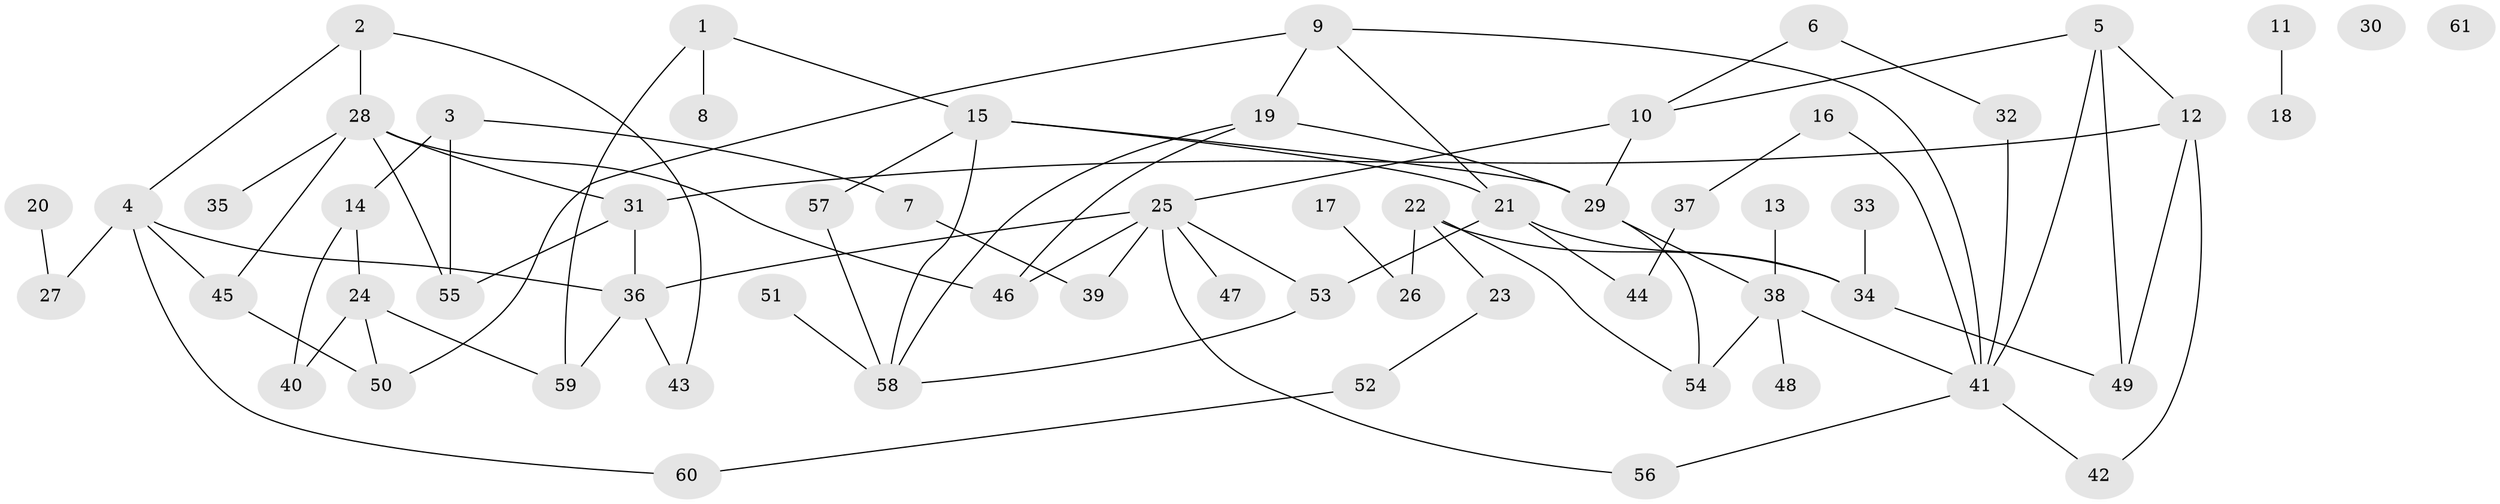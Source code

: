 // Generated by graph-tools (version 1.1) at 2025/33/03/09/25 02:33:32]
// undirected, 61 vertices, 86 edges
graph export_dot {
graph [start="1"]
  node [color=gray90,style=filled];
  1;
  2;
  3;
  4;
  5;
  6;
  7;
  8;
  9;
  10;
  11;
  12;
  13;
  14;
  15;
  16;
  17;
  18;
  19;
  20;
  21;
  22;
  23;
  24;
  25;
  26;
  27;
  28;
  29;
  30;
  31;
  32;
  33;
  34;
  35;
  36;
  37;
  38;
  39;
  40;
  41;
  42;
  43;
  44;
  45;
  46;
  47;
  48;
  49;
  50;
  51;
  52;
  53;
  54;
  55;
  56;
  57;
  58;
  59;
  60;
  61;
  1 -- 8;
  1 -- 15;
  1 -- 59;
  2 -- 4;
  2 -- 28;
  2 -- 43;
  3 -- 7;
  3 -- 14;
  3 -- 55;
  4 -- 27;
  4 -- 36;
  4 -- 45;
  4 -- 60;
  5 -- 10;
  5 -- 12;
  5 -- 41;
  5 -- 49;
  6 -- 10;
  6 -- 32;
  7 -- 39;
  9 -- 19;
  9 -- 21;
  9 -- 41;
  9 -- 50;
  10 -- 25;
  10 -- 29;
  11 -- 18;
  12 -- 31;
  12 -- 42;
  12 -- 49;
  13 -- 38;
  14 -- 24;
  14 -- 40;
  15 -- 21;
  15 -- 29;
  15 -- 57;
  15 -- 58;
  16 -- 37;
  16 -- 41;
  17 -- 26;
  19 -- 29;
  19 -- 46;
  19 -- 58;
  20 -- 27;
  21 -- 34;
  21 -- 44;
  21 -- 53;
  22 -- 23;
  22 -- 26;
  22 -- 34;
  22 -- 54;
  23 -- 52;
  24 -- 40;
  24 -- 50;
  24 -- 59;
  25 -- 36;
  25 -- 39;
  25 -- 46;
  25 -- 47;
  25 -- 53;
  25 -- 56;
  28 -- 31;
  28 -- 35;
  28 -- 45;
  28 -- 46;
  28 -- 55;
  29 -- 38;
  29 -- 54;
  31 -- 36;
  31 -- 55;
  32 -- 41;
  33 -- 34;
  34 -- 49;
  36 -- 43;
  36 -- 59;
  37 -- 44;
  38 -- 41;
  38 -- 48;
  38 -- 54;
  41 -- 42;
  41 -- 56;
  45 -- 50;
  51 -- 58;
  52 -- 60;
  53 -- 58;
  57 -- 58;
}
